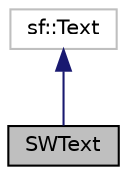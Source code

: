 digraph "SWText"
{
 // LATEX_PDF_SIZE
  edge [fontname="Helvetica",fontsize="10",labelfontname="Helvetica",labelfontsize="10"];
  node [fontname="Helvetica",fontsize="10",shape=record];
  Node1 [label="SWText",height=0.2,width=0.4,color="black", fillcolor="grey75", style="filled", fontcolor="black",tooltip="Класс для отрисовки фрагмента текста на странице книги"];
  Node2 -> Node1 [dir="back",color="midnightblue",fontsize="10",style="solid",fontname="Helvetica"];
  Node2 [label="sf::Text",height=0.2,width=0.4,color="grey75", fillcolor="white", style="filled",tooltip=" "];
}
